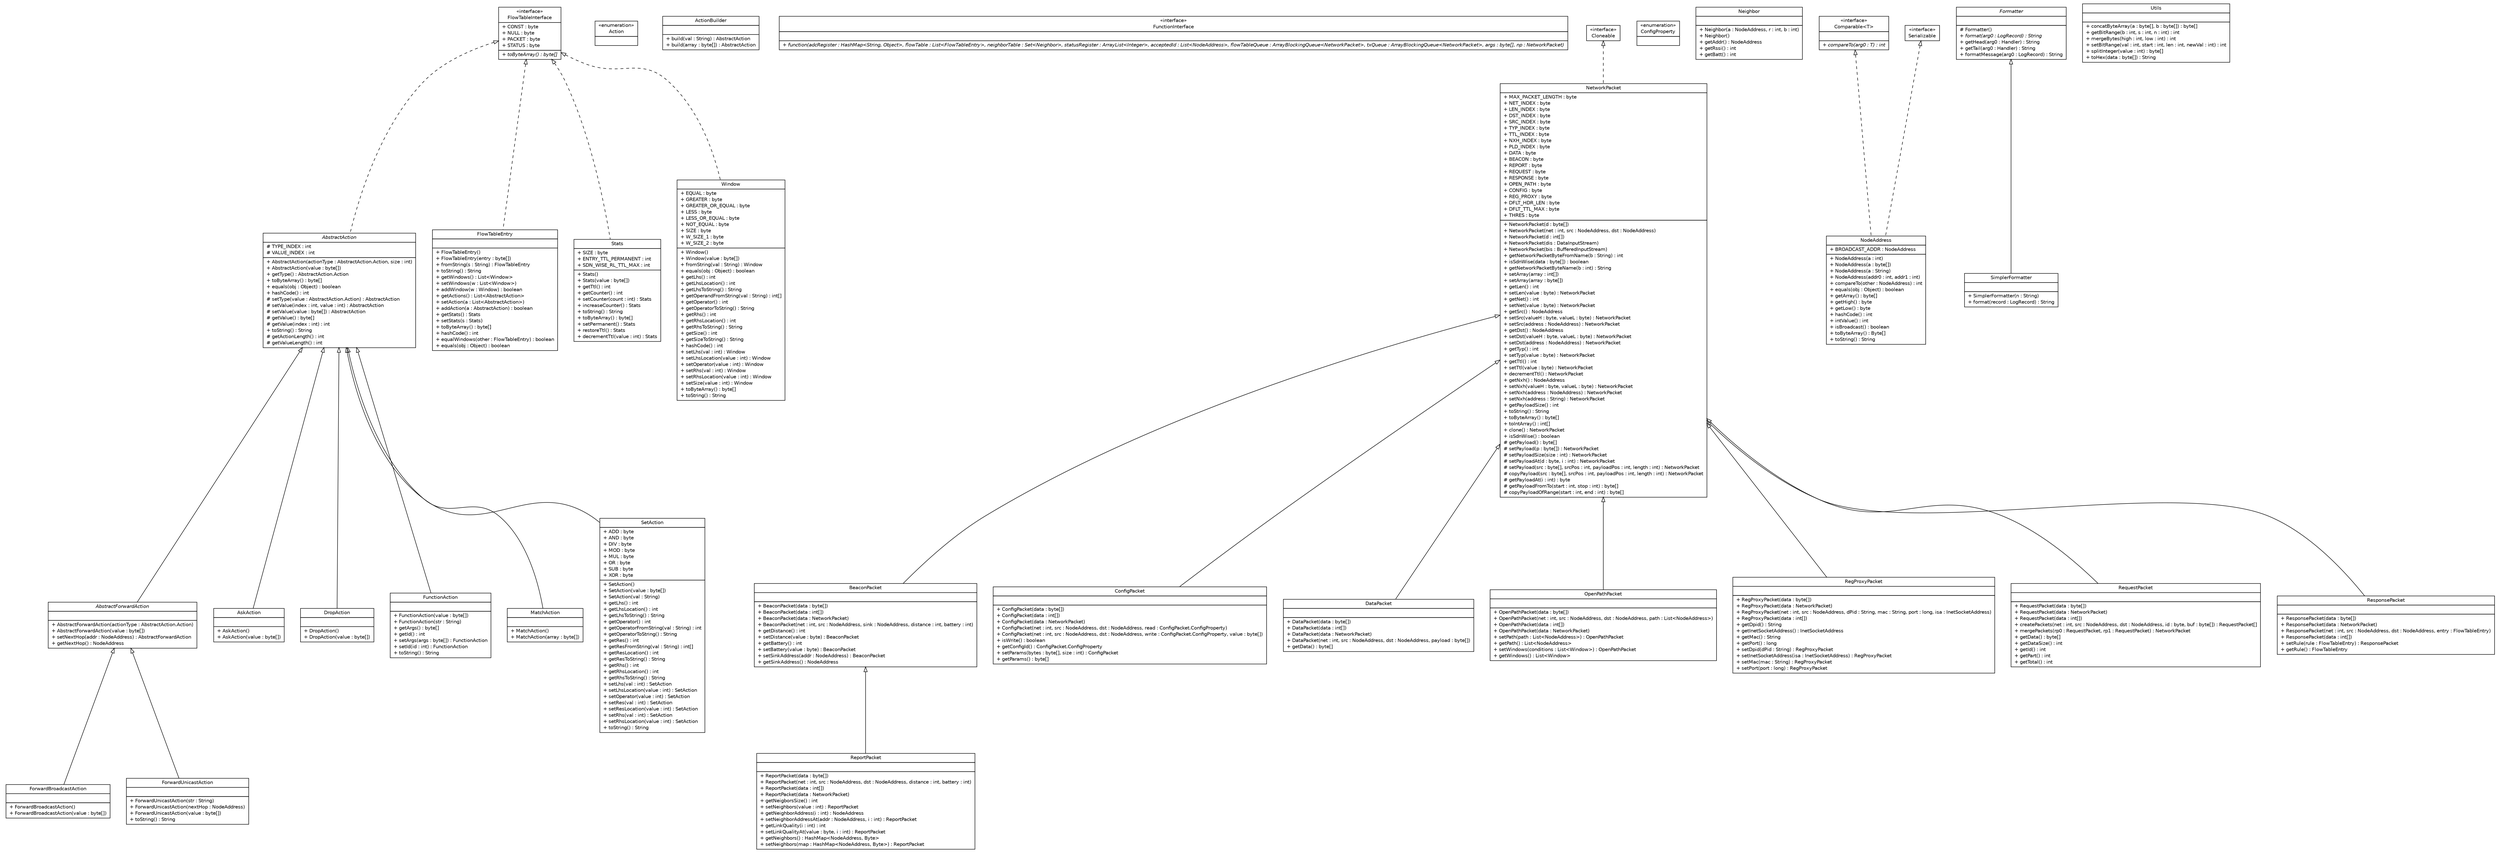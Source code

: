 #!/usr/local/bin/dot
#
# Class diagram 
# Generated by UMLGraph version R5_6 (http://www.umlgraph.org/)
#

digraph G {
	edge [fontname="Helvetica",fontsize=10,labelfontname="Helvetica",labelfontsize=10];
	node [fontname="Helvetica",fontsize=10,shape=plaintext];
	nodesep=0.25;
	ranksep=0.5;
	// com.github.sdnwiselab.sdnwise.flowtable.AbstractAction
	c0 [label=<<table title="com.github.sdnwiselab.sdnwise.flowtable.AbstractAction" border="0" cellborder="1" cellspacing="0" cellpadding="2" port="p">
		<tr><td><table border="0" cellspacing="0" cellpadding="1">
<tr><td align="center" balign="center"><font face="Helvetica-Oblique"> AbstractAction </font></td></tr>
		</table></td></tr>
		<tr><td><table border="0" cellspacing="0" cellpadding="1">
<tr><td align="left" balign="left"> # TYPE_INDEX : int </td></tr>
<tr><td align="left" balign="left"> # VALUE_INDEX : int </td></tr>
		</table></td></tr>
		<tr><td><table border="0" cellspacing="0" cellpadding="1">
<tr><td align="left" balign="left"> + AbstractAction(actionType : AbstractAction.Action, size : int) </td></tr>
<tr><td align="left" balign="left"> + AbstractAction(value : byte[]) </td></tr>
<tr><td align="left" balign="left"> + getType() : AbstractAction.Action </td></tr>
<tr><td align="left" balign="left"> + toByteArray() : byte[] </td></tr>
<tr><td align="left" balign="left"> + equals(obj : Object) : boolean </td></tr>
<tr><td align="left" balign="left"> + hashCode() : int </td></tr>
<tr><td align="left" balign="left"> # setType(value : AbstractAction.Action) : AbstractAction </td></tr>
<tr><td align="left" balign="left"> # setValue(index : int, value : int) : AbstractAction </td></tr>
<tr><td align="left" balign="left"> # setValue(value : byte[]) : AbstractAction </td></tr>
<tr><td align="left" balign="left"> # getValue() : byte[] </td></tr>
<tr><td align="left" balign="left"> # getValue(index : int) : int </td></tr>
<tr><td align="left" balign="left"> + toString() : String </td></tr>
<tr><td align="left" balign="left"> # getActionLength() : int </td></tr>
<tr><td align="left" balign="left"> # getValueLength() : int </td></tr>
		</table></td></tr>
		</table>>, URL="null", fontname="Helvetica", fontcolor="black", fontsize=10.0];
	// com.github.sdnwiselab.sdnwise.flowtable.AbstractAction.Action
	c1 [label=<<table title="com.github.sdnwiselab.sdnwise.flowtable.AbstractAction.Action" border="0" cellborder="1" cellspacing="0" cellpadding="2" port="p">
		<tr><td><table border="0" cellspacing="0" cellpadding="1">
<tr><td align="center" balign="center"> &#171;enumeration&#187; </td></tr>
<tr><td align="center" balign="center"> Action </td></tr>
		</table></td></tr>
		<tr><td><table border="0" cellspacing="0" cellpadding="1">
<tr><td align="left" balign="left">  </td></tr>
		</table></td></tr>
		</table>>, URL="null", fontname="Helvetica", fontcolor="black", fontsize=10.0];
	// com.github.sdnwiselab.sdnwise.flowtable.AbstractForwardAction
	c2 [label=<<table title="com.github.sdnwiselab.sdnwise.flowtable.AbstractForwardAction" border="0" cellborder="1" cellspacing="0" cellpadding="2" port="p">
		<tr><td><table border="0" cellspacing="0" cellpadding="1">
<tr><td align="center" balign="center"><font face="Helvetica-Oblique"> AbstractForwardAction </font></td></tr>
		</table></td></tr>
		<tr><td><table border="0" cellspacing="0" cellpadding="1">
<tr><td align="left" balign="left">  </td></tr>
		</table></td></tr>
		<tr><td><table border="0" cellspacing="0" cellpadding="1">
<tr><td align="left" balign="left"> + AbstractForwardAction(actionType : AbstractAction.Action) </td></tr>
<tr><td align="left" balign="left"> + AbstractForwardAction(value : byte[]) </td></tr>
<tr><td align="left" balign="left"> + setNextHop(addr : NodeAddress) : AbstractForwardAction </td></tr>
<tr><td align="left" balign="left"> + getNextHop() : NodeAddress </td></tr>
		</table></td></tr>
		</table>>, URL="null", fontname="Helvetica", fontcolor="black", fontsize=10.0];
	// com.github.sdnwiselab.sdnwise.flowtable.ActionBuilder
	c3 [label=<<table title="com.github.sdnwiselab.sdnwise.flowtable.ActionBuilder" border="0" cellborder="1" cellspacing="0" cellpadding="2" port="p">
		<tr><td><table border="0" cellspacing="0" cellpadding="1">
<tr><td align="center" balign="center"> ActionBuilder </td></tr>
		</table></td></tr>
		<tr><td><table border="0" cellspacing="0" cellpadding="1">
<tr><td align="left" balign="left">  </td></tr>
		</table></td></tr>
		<tr><td><table border="0" cellspacing="0" cellpadding="1">
<tr><td align="left" balign="left"> + build(val : String) : AbstractAction </td></tr>
<tr><td align="left" balign="left"> + build(array : byte[]) : AbstractAction </td></tr>
		</table></td></tr>
		</table>>, URL="null", fontname="Helvetica", fontcolor="black", fontsize=10.0];
	// com.github.sdnwiselab.sdnwise.flowtable.AskAction
	c4 [label=<<table title="com.github.sdnwiselab.sdnwise.flowtable.AskAction" border="0" cellborder="1" cellspacing="0" cellpadding="2" port="p">
		<tr><td><table border="0" cellspacing="0" cellpadding="1">
<tr><td align="center" balign="center"> AskAction </td></tr>
		</table></td></tr>
		<tr><td><table border="0" cellspacing="0" cellpadding="1">
<tr><td align="left" balign="left">  </td></tr>
		</table></td></tr>
		<tr><td><table border="0" cellspacing="0" cellpadding="1">
<tr><td align="left" balign="left"> + AskAction() </td></tr>
<tr><td align="left" balign="left"> + AskAction(value : byte[]) </td></tr>
		</table></td></tr>
		</table>>, URL="null", fontname="Helvetica", fontcolor="black", fontsize=10.0];
	// com.github.sdnwiselab.sdnwise.flowtable.DropAction
	c5 [label=<<table title="com.github.sdnwiselab.sdnwise.flowtable.DropAction" border="0" cellborder="1" cellspacing="0" cellpadding="2" port="p">
		<tr><td><table border="0" cellspacing="0" cellpadding="1">
<tr><td align="center" balign="center"> DropAction </td></tr>
		</table></td></tr>
		<tr><td><table border="0" cellspacing="0" cellpadding="1">
<tr><td align="left" balign="left">  </td></tr>
		</table></td></tr>
		<tr><td><table border="0" cellspacing="0" cellpadding="1">
<tr><td align="left" balign="left"> + DropAction() </td></tr>
<tr><td align="left" balign="left"> + DropAction(value : byte[]) </td></tr>
		</table></td></tr>
		</table>>, URL="null", fontname="Helvetica", fontcolor="black", fontsize=10.0];
	// com.github.sdnwiselab.sdnwise.flowtable.FlowTableEntry
	c6 [label=<<table title="com.github.sdnwiselab.sdnwise.flowtable.FlowTableEntry" border="0" cellborder="1" cellspacing="0" cellpadding="2" port="p">
		<tr><td><table border="0" cellspacing="0" cellpadding="1">
<tr><td align="center" balign="center"> FlowTableEntry </td></tr>
		</table></td></tr>
		<tr><td><table border="0" cellspacing="0" cellpadding="1">
<tr><td align="left" balign="left">  </td></tr>
		</table></td></tr>
		<tr><td><table border="0" cellspacing="0" cellpadding="1">
<tr><td align="left" balign="left"> + FlowTableEntry() </td></tr>
<tr><td align="left" balign="left"> + FlowTableEntry(entry : byte[]) </td></tr>
<tr><td align="left" balign="left"> + fromString(s : String) : FlowTableEntry </td></tr>
<tr><td align="left" balign="left"> + toString() : String </td></tr>
<tr><td align="left" balign="left"> + getWindows() : List&lt;Window&gt; </td></tr>
<tr><td align="left" balign="left"> + setWindows(w : List&lt;Window&gt;) </td></tr>
<tr><td align="left" balign="left"> + addWindow(w : Window) : boolean </td></tr>
<tr><td align="left" balign="left"> + getActions() : List&lt;AbstractAction&gt; </td></tr>
<tr><td align="left" balign="left"> + setAction(a : List&lt;AbstractAction&gt;) </td></tr>
<tr><td align="left" balign="left"> + addAction(a : AbstractAction) : boolean </td></tr>
<tr><td align="left" balign="left"> + getStats() : Stats </td></tr>
<tr><td align="left" balign="left"> + setStats(s : Stats) </td></tr>
<tr><td align="left" balign="left"> + toByteArray() : byte[] </td></tr>
<tr><td align="left" balign="left"> + hashCode() : int </td></tr>
<tr><td align="left" balign="left"> + equalWindows(other : FlowTableEntry) : boolean </td></tr>
<tr><td align="left" balign="left"> + equals(obj : Object) : boolean </td></tr>
		</table></td></tr>
		</table>>, URL="null", fontname="Helvetica", fontcolor="black", fontsize=10.0];
	// com.github.sdnwiselab.sdnwise.flowtable.FlowTableInterface
	c7 [label=<<table title="com.github.sdnwiselab.sdnwise.flowtable.FlowTableInterface" border="0" cellborder="1" cellspacing="0" cellpadding="2" port="p">
		<tr><td><table border="0" cellspacing="0" cellpadding="1">
<tr><td align="center" balign="center"> &#171;interface&#187; </td></tr>
<tr><td align="center" balign="center"> FlowTableInterface </td></tr>
		</table></td></tr>
		<tr><td><table border="0" cellspacing="0" cellpadding="1">
<tr><td align="left" balign="left"> + CONST : byte </td></tr>
<tr><td align="left" balign="left"> + NULL : byte </td></tr>
<tr><td align="left" balign="left"> + PACKET : byte </td></tr>
<tr><td align="left" balign="left"> + STATUS : byte </td></tr>
		</table></td></tr>
		<tr><td><table border="0" cellspacing="0" cellpadding="1">
<tr><td align="left" balign="left"><font face="Helvetica-Oblique" point-size="10.0"> + toByteArray() : byte[] </font></td></tr>
		</table></td></tr>
		</table>>, URL="null", fontname="Helvetica", fontcolor="black", fontsize=10.0];
	// com.github.sdnwiselab.sdnwise.flowtable.ForwardBroadcastAction
	c8 [label=<<table title="com.github.sdnwiselab.sdnwise.flowtable.ForwardBroadcastAction" border="0" cellborder="1" cellspacing="0" cellpadding="2" port="p">
		<tr><td><table border="0" cellspacing="0" cellpadding="1">
<tr><td align="center" balign="center"> ForwardBroadcastAction </td></tr>
		</table></td></tr>
		<tr><td><table border="0" cellspacing="0" cellpadding="1">
<tr><td align="left" balign="left">  </td></tr>
		</table></td></tr>
		<tr><td><table border="0" cellspacing="0" cellpadding="1">
<tr><td align="left" balign="left"> + ForwardBroadcastAction() </td></tr>
<tr><td align="left" balign="left"> + ForwardBroadcastAction(value : byte[]) </td></tr>
		</table></td></tr>
		</table>>, URL="null", fontname="Helvetica", fontcolor="black", fontsize=10.0];
	// com.github.sdnwiselab.sdnwise.flowtable.ForwardUnicastAction
	c9 [label=<<table title="com.github.sdnwiselab.sdnwise.flowtable.ForwardUnicastAction" border="0" cellborder="1" cellspacing="0" cellpadding="2" port="p">
		<tr><td><table border="0" cellspacing="0" cellpadding="1">
<tr><td align="center" balign="center"> ForwardUnicastAction </td></tr>
		</table></td></tr>
		<tr><td><table border="0" cellspacing="0" cellpadding="1">
<tr><td align="left" balign="left">  </td></tr>
		</table></td></tr>
		<tr><td><table border="0" cellspacing="0" cellpadding="1">
<tr><td align="left" balign="left"> + ForwardUnicastAction(str : String) </td></tr>
<tr><td align="left" balign="left"> + ForwardUnicastAction(nextHop : NodeAddress) </td></tr>
<tr><td align="left" balign="left"> + ForwardUnicastAction(value : byte[]) </td></tr>
<tr><td align="left" balign="left"> + toString() : String </td></tr>
		</table></td></tr>
		</table>>, URL="null", fontname="Helvetica", fontcolor="black", fontsize=10.0];
	// com.github.sdnwiselab.sdnwise.flowtable.FunctionAction
	c10 [label=<<table title="com.github.sdnwiselab.sdnwise.flowtable.FunctionAction" border="0" cellborder="1" cellspacing="0" cellpadding="2" port="p">
		<tr><td><table border="0" cellspacing="0" cellpadding="1">
<tr><td align="center" balign="center"> FunctionAction </td></tr>
		</table></td></tr>
		<tr><td><table border="0" cellspacing="0" cellpadding="1">
<tr><td align="left" balign="left">  </td></tr>
		</table></td></tr>
		<tr><td><table border="0" cellspacing="0" cellpadding="1">
<tr><td align="left" balign="left"> + FunctionAction(value : byte[]) </td></tr>
<tr><td align="left" balign="left"> + FunctionAction(str : String) </td></tr>
<tr><td align="left" balign="left"> + getArgs() : byte[] </td></tr>
<tr><td align="left" balign="left"> + getId() : int </td></tr>
<tr><td align="left" balign="left"> + setArgs(args : byte[]) : FunctionAction </td></tr>
<tr><td align="left" balign="left"> + setId(id : int) : FunctionAction </td></tr>
<tr><td align="left" balign="left"> + toString() : String </td></tr>
		</table></td></tr>
		</table>>, URL="null", fontname="Helvetica", fontcolor="black", fontsize=10.0];
	// com.github.sdnwiselab.sdnwise.flowtable.MatchAction
	c11 [label=<<table title="com.github.sdnwiselab.sdnwise.flowtable.MatchAction" border="0" cellborder="1" cellspacing="0" cellpadding="2" port="p">
		<tr><td><table border="0" cellspacing="0" cellpadding="1">
<tr><td align="center" balign="center"> MatchAction </td></tr>
		</table></td></tr>
		<tr><td><table border="0" cellspacing="0" cellpadding="1">
<tr><td align="left" balign="left">  </td></tr>
		</table></td></tr>
		<tr><td><table border="0" cellspacing="0" cellpadding="1">
<tr><td align="left" balign="left"> + MatchAction() </td></tr>
<tr><td align="left" balign="left"> + MatchAction(array : byte[]) </td></tr>
		</table></td></tr>
		</table>>, URL="null", fontname="Helvetica", fontcolor="black", fontsize=10.0];
	// com.github.sdnwiselab.sdnwise.flowtable.SetAction
	c12 [label=<<table title="com.github.sdnwiselab.sdnwise.flowtable.SetAction" border="0" cellborder="1" cellspacing="0" cellpadding="2" port="p">
		<tr><td><table border="0" cellspacing="0" cellpadding="1">
<tr><td align="center" balign="center"> SetAction </td></tr>
		</table></td></tr>
		<tr><td><table border="0" cellspacing="0" cellpadding="1">
<tr><td align="left" balign="left"> + ADD : byte </td></tr>
<tr><td align="left" balign="left"> + AND : byte </td></tr>
<tr><td align="left" balign="left"> + DIV : byte </td></tr>
<tr><td align="left" balign="left"> + MOD : byte </td></tr>
<tr><td align="left" balign="left"> + MUL : byte </td></tr>
<tr><td align="left" balign="left"> + OR : byte </td></tr>
<tr><td align="left" balign="left"> + SUB : byte </td></tr>
<tr><td align="left" balign="left"> + XOR : byte </td></tr>
		</table></td></tr>
		<tr><td><table border="0" cellspacing="0" cellpadding="1">
<tr><td align="left" balign="left"> + SetAction() </td></tr>
<tr><td align="left" balign="left"> + SetAction(value : byte[]) </td></tr>
<tr><td align="left" balign="left"> + SetAction(val : String) </td></tr>
<tr><td align="left" balign="left"> + getLhs() : int </td></tr>
<tr><td align="left" balign="left"> + getLhsLocation() : int </td></tr>
<tr><td align="left" balign="left"> + getLhsToString() : String </td></tr>
<tr><td align="left" balign="left"> + getOperator() : int </td></tr>
<tr><td align="left" balign="left"> + getOperatorFromString(val : String) : int </td></tr>
<tr><td align="left" balign="left"> + getOperatorToString() : String </td></tr>
<tr><td align="left" balign="left"> + getRes() : int </td></tr>
<tr><td align="left" balign="left"> + getResFromString(val : String) : int[] </td></tr>
<tr><td align="left" balign="left"> + getResLocation() : int </td></tr>
<tr><td align="left" balign="left"> + getResToString() : String </td></tr>
<tr><td align="left" balign="left"> + getRhs() : int </td></tr>
<tr><td align="left" balign="left"> + getRhsLocation() : int </td></tr>
<tr><td align="left" balign="left"> + getRhsToString() : String </td></tr>
<tr><td align="left" balign="left"> + setLhs(val : int) : SetAction </td></tr>
<tr><td align="left" balign="left"> + setLhsLocation(value : int) : SetAction </td></tr>
<tr><td align="left" balign="left"> + setOperator(value : int) : SetAction </td></tr>
<tr><td align="left" balign="left"> + setRes(val : int) : SetAction </td></tr>
<tr><td align="left" balign="left"> + setResLocation(value : int) : SetAction </td></tr>
<tr><td align="left" balign="left"> + setRhs(val : int) : SetAction </td></tr>
<tr><td align="left" balign="left"> + setRhsLocation(value : int) : SetAction </td></tr>
<tr><td align="left" balign="left"> + toString() : String </td></tr>
		</table></td></tr>
		</table>>, URL="null", fontname="Helvetica", fontcolor="black", fontsize=10.0];
	// com.github.sdnwiselab.sdnwise.flowtable.Stats
	c13 [label=<<table title="com.github.sdnwiselab.sdnwise.flowtable.Stats" border="0" cellborder="1" cellspacing="0" cellpadding="2" port="p">
		<tr><td><table border="0" cellspacing="0" cellpadding="1">
<tr><td align="center" balign="center"> Stats </td></tr>
		</table></td></tr>
		<tr><td><table border="0" cellspacing="0" cellpadding="1">
<tr><td align="left" balign="left"> + SIZE : byte </td></tr>
<tr><td align="left" balign="left"> + ENTRY_TTL_PERMANENT : int </td></tr>
<tr><td align="left" balign="left"> + SDN_WISE_RL_TTL_MAX : int </td></tr>
		</table></td></tr>
		<tr><td><table border="0" cellspacing="0" cellpadding="1">
<tr><td align="left" balign="left"> + Stats() </td></tr>
<tr><td align="left" balign="left"> + Stats(value : byte[]) </td></tr>
<tr><td align="left" balign="left"> + getTtl() : int </td></tr>
<tr><td align="left" balign="left"> + getCounter() : int </td></tr>
<tr><td align="left" balign="left"> + setCounter(count : int) : Stats </td></tr>
<tr><td align="left" balign="left"> + increaseCounter() : Stats </td></tr>
<tr><td align="left" balign="left"> + toString() : String </td></tr>
<tr><td align="left" balign="left"> + toByteArray() : byte[] </td></tr>
<tr><td align="left" balign="left"> + setPermanent() : Stats </td></tr>
<tr><td align="left" balign="left"> + restoreTtl() : Stats </td></tr>
<tr><td align="left" balign="left"> + decrementTtl(value : int) : Stats </td></tr>
		</table></td></tr>
		</table>>, URL="null", fontname="Helvetica", fontcolor="black", fontsize=10.0];
	// com.github.sdnwiselab.sdnwise.flowtable.Window
	c14 [label=<<table title="com.github.sdnwiselab.sdnwise.flowtable.Window" border="0" cellborder="1" cellspacing="0" cellpadding="2" port="p">
		<tr><td><table border="0" cellspacing="0" cellpadding="1">
<tr><td align="center" balign="center"> Window </td></tr>
		</table></td></tr>
		<tr><td><table border="0" cellspacing="0" cellpadding="1">
<tr><td align="left" balign="left"> + EQUAL : byte </td></tr>
<tr><td align="left" balign="left"> + GREATER : byte </td></tr>
<tr><td align="left" balign="left"> + GREATER_OR_EQUAL : byte </td></tr>
<tr><td align="left" balign="left"> + LESS : byte </td></tr>
<tr><td align="left" balign="left"> + LESS_OR_EQUAL : byte </td></tr>
<tr><td align="left" balign="left"> + NOT_EQUAL : byte </td></tr>
<tr><td align="left" balign="left"> + SIZE : byte </td></tr>
<tr><td align="left" balign="left"> + W_SIZE_1 : byte </td></tr>
<tr><td align="left" balign="left"> + W_SIZE_2 : byte </td></tr>
		</table></td></tr>
		<tr><td><table border="0" cellspacing="0" cellpadding="1">
<tr><td align="left" balign="left"> + Window() </td></tr>
<tr><td align="left" balign="left"> + Window(value : byte[]) </td></tr>
<tr><td align="left" balign="left"> + fromString(val : String) : Window </td></tr>
<tr><td align="left" balign="left"> + equals(obj : Object) : boolean </td></tr>
<tr><td align="left" balign="left"> + getLhs() : int </td></tr>
<tr><td align="left" balign="left"> + getLhsLocation() : int </td></tr>
<tr><td align="left" balign="left"> + getLhsToString() : String </td></tr>
<tr><td align="left" balign="left"> + getOperandFromString(val : String) : int[] </td></tr>
<tr><td align="left" balign="left"> + getOperator() : int </td></tr>
<tr><td align="left" balign="left"> + getOperatorToString() : String </td></tr>
<tr><td align="left" balign="left"> + getRhs() : int </td></tr>
<tr><td align="left" balign="left"> + getRhsLocation() : int </td></tr>
<tr><td align="left" balign="left"> + getRhsToString() : String </td></tr>
<tr><td align="left" balign="left"> + getSize() : int </td></tr>
<tr><td align="left" balign="left"> + getSizeToString() : String </td></tr>
<tr><td align="left" balign="left"> + hashCode() : int </td></tr>
<tr><td align="left" balign="left"> + setLhs(val : int) : Window </td></tr>
<tr><td align="left" balign="left"> + setLhsLocation(value : int) : Window </td></tr>
<tr><td align="left" balign="left"> + setOperator(value : int) : Window </td></tr>
<tr><td align="left" balign="left"> + setRhs(val : int) : Window </td></tr>
<tr><td align="left" balign="left"> + setRhsLocation(value : int) : Window </td></tr>
<tr><td align="left" balign="left"> + setSize(value : int) : Window </td></tr>
<tr><td align="left" balign="left"> + toByteArray() : byte[] </td></tr>
<tr><td align="left" balign="left"> + toString() : String </td></tr>
		</table></td></tr>
		</table>>, URL="null", fontname="Helvetica", fontcolor="black", fontsize=10.0];
	// com.github.sdnwiselab.sdnwise.function.FunctionInterface
	c15 [label=<<table title="com.github.sdnwiselab.sdnwise.function.FunctionInterface" border="0" cellborder="1" cellspacing="0" cellpadding="2" port="p">
		<tr><td><table border="0" cellspacing="0" cellpadding="1">
<tr><td align="center" balign="center"> &#171;interface&#187; </td></tr>
<tr><td align="center" balign="center"> FunctionInterface </td></tr>
		</table></td></tr>
		<tr><td><table border="0" cellspacing="0" cellpadding="1">
<tr><td align="left" balign="left">  </td></tr>
		</table></td></tr>
		<tr><td><table border="0" cellspacing="0" cellpadding="1">
<tr><td align="left" balign="left"><font face="Helvetica-Oblique" point-size="10.0"> + function(adcRegister : HashMap&lt;String, Object&gt;, flowTable : List&lt;FlowTableEntry&gt;, neighborTable : Set&lt;Neighbor&gt;, statusRegister : ArrayList&lt;Integer&gt;, acceptedId : List&lt;NodeAddress&gt;, flowTableQueue : ArrayBlockingQueue&lt;NetworkPacket&gt;, txQueue : ArrayBlockingQueue&lt;NetworkPacket&gt;, args : byte[], np : NetworkPacket) </font></td></tr>
		</table></td></tr>
		</table>>, URL="null", fontname="Helvetica", fontcolor="black", fontsize=10.0];
	// com.github.sdnwiselab.sdnwise.packet.BeaconPacket
	c16 [label=<<table title="com.github.sdnwiselab.sdnwise.packet.BeaconPacket" border="0" cellborder="1" cellspacing="0" cellpadding="2" port="p">
		<tr><td><table border="0" cellspacing="0" cellpadding="1">
<tr><td align="center" balign="center"> BeaconPacket </td></tr>
		</table></td></tr>
		<tr><td><table border="0" cellspacing="0" cellpadding="1">
<tr><td align="left" balign="left">  </td></tr>
		</table></td></tr>
		<tr><td><table border="0" cellspacing="0" cellpadding="1">
<tr><td align="left" balign="left"> + BeaconPacket(data : byte[]) </td></tr>
<tr><td align="left" balign="left"> + BeaconPacket(data : int[]) </td></tr>
<tr><td align="left" balign="left"> + BeaconPacket(data : NetworkPacket) </td></tr>
<tr><td align="left" balign="left"> + BeaconPacket(net : int, src : NodeAddress, sink : NodeAddress, distance : int, battery : int) </td></tr>
<tr><td align="left" balign="left"> + getDistance() : int </td></tr>
<tr><td align="left" balign="left"> + setDistance(value : byte) : BeaconPacket </td></tr>
<tr><td align="left" balign="left"> + getBattery() : int </td></tr>
<tr><td align="left" balign="left"> + setBattery(value : byte) : BeaconPacket </td></tr>
<tr><td align="left" balign="left"> + setSinkAddress(addr : NodeAddress) : BeaconPacket </td></tr>
<tr><td align="left" balign="left"> + getSinkAddress() : NodeAddress </td></tr>
		</table></td></tr>
		</table>>, URL="null", fontname="Helvetica", fontcolor="black", fontsize=10.0];
	// com.github.sdnwiselab.sdnwise.packet.ConfigPacket
	c17 [label=<<table title="com.github.sdnwiselab.sdnwise.packet.ConfigPacket" border="0" cellborder="1" cellspacing="0" cellpadding="2" port="p">
		<tr><td><table border="0" cellspacing="0" cellpadding="1">
<tr><td align="center" balign="center"> ConfigPacket </td></tr>
		</table></td></tr>
		<tr><td><table border="0" cellspacing="0" cellpadding="1">
<tr><td align="left" balign="left">  </td></tr>
		</table></td></tr>
		<tr><td><table border="0" cellspacing="0" cellpadding="1">
<tr><td align="left" balign="left"> + ConfigPacket(data : byte[]) </td></tr>
<tr><td align="left" balign="left"> + ConfigPacket(data : int[]) </td></tr>
<tr><td align="left" balign="left"> + ConfigPacket(data : NetworkPacket) </td></tr>
<tr><td align="left" balign="left"> + ConfigPacket(net : int, src : NodeAddress, dst : NodeAddress, read : ConfigPacket.ConfigProperty) </td></tr>
<tr><td align="left" balign="left"> + ConfigPacket(net : int, src : NodeAddress, dst : NodeAddress, write : ConfigPacket.ConfigProperty, value : byte[]) </td></tr>
<tr><td align="left" balign="left"> + isWrite() : boolean </td></tr>
<tr><td align="left" balign="left"> + getConfigId() : ConfigPacket.ConfigProperty </td></tr>
<tr><td align="left" balign="left"> + setParams(bytes : byte[], size : int) : ConfigPacket </td></tr>
<tr><td align="left" balign="left"> + getParams() : byte[] </td></tr>
		</table></td></tr>
		</table>>, URL="null", fontname="Helvetica", fontcolor="black", fontsize=10.0];
	// com.github.sdnwiselab.sdnwise.packet.ConfigPacket.ConfigProperty
	c18 [label=<<table title="com.github.sdnwiselab.sdnwise.packet.ConfigPacket.ConfigProperty" border="0" cellborder="1" cellspacing="0" cellpadding="2" port="p">
		<tr><td><table border="0" cellspacing="0" cellpadding="1">
<tr><td align="center" balign="center"> &#171;enumeration&#187; </td></tr>
<tr><td align="center" balign="center"> ConfigProperty </td></tr>
		</table></td></tr>
		<tr><td><table border="0" cellspacing="0" cellpadding="1">
<tr><td align="left" balign="left">  </td></tr>
		</table></td></tr>
		</table>>, URL="null", fontname="Helvetica", fontcolor="black", fontsize=10.0];
	// com.github.sdnwiselab.sdnwise.packet.DataPacket
	c19 [label=<<table title="com.github.sdnwiselab.sdnwise.packet.DataPacket" border="0" cellborder="1" cellspacing="0" cellpadding="2" port="p">
		<tr><td><table border="0" cellspacing="0" cellpadding="1">
<tr><td align="center" balign="center"> DataPacket </td></tr>
		</table></td></tr>
		<tr><td><table border="0" cellspacing="0" cellpadding="1">
<tr><td align="left" balign="left">  </td></tr>
		</table></td></tr>
		<tr><td><table border="0" cellspacing="0" cellpadding="1">
<tr><td align="left" balign="left"> + DataPacket(data : byte[]) </td></tr>
<tr><td align="left" balign="left"> + DataPacket(data : int[]) </td></tr>
<tr><td align="left" balign="left"> + DataPacket(data : NetworkPacket) </td></tr>
<tr><td align="left" balign="left"> + DataPacket(net : int, src : NodeAddress, dst : NodeAddress, payload : byte[]) </td></tr>
<tr><td align="left" balign="left"> + getData() : byte[] </td></tr>
		</table></td></tr>
		</table>>, URL="null", fontname="Helvetica", fontcolor="black", fontsize=10.0];
	// com.github.sdnwiselab.sdnwise.packet.NetworkPacket
	c20 [label=<<table title="com.github.sdnwiselab.sdnwise.packet.NetworkPacket" border="0" cellborder="1" cellspacing="0" cellpadding="2" port="p">
		<tr><td><table border="0" cellspacing="0" cellpadding="1">
<tr><td align="center" balign="center"> NetworkPacket </td></tr>
		</table></td></tr>
		<tr><td><table border="0" cellspacing="0" cellpadding="1">
<tr><td align="left" balign="left"> + MAX_PACKET_LENGTH : byte </td></tr>
<tr><td align="left" balign="left"> + NET_INDEX : byte </td></tr>
<tr><td align="left" balign="left"> + LEN_INDEX : byte </td></tr>
<tr><td align="left" balign="left"> + DST_INDEX : byte </td></tr>
<tr><td align="left" balign="left"> + SRC_INDEX : byte </td></tr>
<tr><td align="left" balign="left"> + TYP_INDEX : byte </td></tr>
<tr><td align="left" balign="left"> + TTL_INDEX : byte </td></tr>
<tr><td align="left" balign="left"> + NXH_INDEX : byte </td></tr>
<tr><td align="left" balign="left"> + PLD_INDEX : byte </td></tr>
<tr><td align="left" balign="left"> + DATA : byte </td></tr>
<tr><td align="left" balign="left"> + BEACON : byte </td></tr>
<tr><td align="left" balign="left"> + REPORT : byte </td></tr>
<tr><td align="left" balign="left"> + REQUEST : byte </td></tr>
<tr><td align="left" balign="left"> + RESPONSE : byte </td></tr>
<tr><td align="left" balign="left"> + OPEN_PATH : byte </td></tr>
<tr><td align="left" balign="left"> + CONFIG : byte </td></tr>
<tr><td align="left" balign="left"> + REG_PROXY : byte </td></tr>
<tr><td align="left" balign="left"> + DFLT_HDR_LEN : byte </td></tr>
<tr><td align="left" balign="left"> + DFLT_TTL_MAX : byte </td></tr>
<tr><td align="left" balign="left"> + THRES : byte </td></tr>
		</table></td></tr>
		<tr><td><table border="0" cellspacing="0" cellpadding="1">
<tr><td align="left" balign="left"> + NetworkPacket(d : byte[]) </td></tr>
<tr><td align="left" balign="left"> + NetworkPacket(net : int, src : NodeAddress, dst : NodeAddress) </td></tr>
<tr><td align="left" balign="left"> + NetworkPacket(d : int[]) </td></tr>
<tr><td align="left" balign="left"> + NetworkPacket(dis : DataInputStream) </td></tr>
<tr><td align="left" balign="left"> + NetworkPacket(bis : BufferedInputStream) </td></tr>
<tr><td align="left" balign="left"> + getNetworkPacketByteFromName(b : String) : int </td></tr>
<tr><td align="left" balign="left"> + isSdnWise(data : byte[]) : boolean </td></tr>
<tr><td align="left" balign="left"> + getNetworkPacketByteName(b : int) : String </td></tr>
<tr><td align="left" balign="left"> + setArray(array : int[]) </td></tr>
<tr><td align="left" balign="left"> + setArray(array : byte[]) </td></tr>
<tr><td align="left" balign="left"> + getLen() : int </td></tr>
<tr><td align="left" balign="left"> + setLen(value : byte) : NetworkPacket </td></tr>
<tr><td align="left" balign="left"> + getNet() : int </td></tr>
<tr><td align="left" balign="left"> + setNet(value : byte) : NetworkPacket </td></tr>
<tr><td align="left" balign="left"> + getSrc() : NodeAddress </td></tr>
<tr><td align="left" balign="left"> + setSrc(valueH : byte, valueL : byte) : NetworkPacket </td></tr>
<tr><td align="left" balign="left"> + setSrc(address : NodeAddress) : NetworkPacket </td></tr>
<tr><td align="left" balign="left"> + getDst() : NodeAddress </td></tr>
<tr><td align="left" balign="left"> + setDst(valueH : byte, valueL : byte) : NetworkPacket </td></tr>
<tr><td align="left" balign="left"> + setDst(address : NodeAddress) : NetworkPacket </td></tr>
<tr><td align="left" balign="left"> + getTyp() : int </td></tr>
<tr><td align="left" balign="left"> + setTyp(value : byte) : NetworkPacket </td></tr>
<tr><td align="left" balign="left"> + getTtl() : int </td></tr>
<tr><td align="left" balign="left"> + setTtl(value : byte) : NetworkPacket </td></tr>
<tr><td align="left" balign="left"> + decrementTtl() : NetworkPacket </td></tr>
<tr><td align="left" balign="left"> + getNxh() : NodeAddress </td></tr>
<tr><td align="left" balign="left"> + setNxh(valueH : byte, valueL : byte) : NetworkPacket </td></tr>
<tr><td align="left" balign="left"> + setNxh(address : NodeAddress) : NetworkPacket </td></tr>
<tr><td align="left" balign="left"> + setNxh(address : String) : NetworkPacket </td></tr>
<tr><td align="left" balign="left"> + getPayloadSize() : int </td></tr>
<tr><td align="left" balign="left"> + toString() : String </td></tr>
<tr><td align="left" balign="left"> + toByteArray() : byte[] </td></tr>
<tr><td align="left" balign="left"> + toIntArray() : int[] </td></tr>
<tr><td align="left" balign="left"> + clone() : NetworkPacket </td></tr>
<tr><td align="left" balign="left"> + isSdnWise() : boolean </td></tr>
<tr><td align="left" balign="left"> # getPayload() : byte[] </td></tr>
<tr><td align="left" balign="left"> # setPayload(p : byte[]) : NetworkPacket </td></tr>
<tr><td align="left" balign="left"> # setPayloadSize(size : int) : NetworkPacket </td></tr>
<tr><td align="left" balign="left"> # setPayloadAt(d : byte, i : int) : NetworkPacket </td></tr>
<tr><td align="left" balign="left"> # setPayload(src : byte[], srcPos : int, payloadPos : int, length : int) : NetworkPacket </td></tr>
<tr><td align="left" balign="left"> # copyPayload(src : byte[], srcPos : int, payloadPos : int, length : int) : NetworkPacket </td></tr>
<tr><td align="left" balign="left"> # getPayloadAt(i : int) : byte </td></tr>
<tr><td align="left" balign="left"> # getPayloadFromTo(start : int, stop : int) : byte[] </td></tr>
<tr><td align="left" balign="left"> # copyPayloadOfRange(start : int, end : int) : byte[] </td></tr>
		</table></td></tr>
		</table>>, URL="null", fontname="Helvetica", fontcolor="black", fontsize=10.0];
	// com.github.sdnwiselab.sdnwise.packet.OpenPathPacket
	c21 [label=<<table title="com.github.sdnwiselab.sdnwise.packet.OpenPathPacket" border="0" cellborder="1" cellspacing="0" cellpadding="2" port="p">
		<tr><td><table border="0" cellspacing="0" cellpadding="1">
<tr><td align="center" balign="center"> OpenPathPacket </td></tr>
		</table></td></tr>
		<tr><td><table border="0" cellspacing="0" cellpadding="1">
<tr><td align="left" balign="left">  </td></tr>
		</table></td></tr>
		<tr><td><table border="0" cellspacing="0" cellpadding="1">
<tr><td align="left" balign="left"> + OpenPathPacket(data : byte[]) </td></tr>
<tr><td align="left" balign="left"> + OpenPathPacket(net : int, src : NodeAddress, dst : NodeAddress, path : List&lt;NodeAddress&gt;) </td></tr>
<tr><td align="left" balign="left"> + OpenPathPacket(data : int[]) </td></tr>
<tr><td align="left" balign="left"> + OpenPathPacket(data : NetworkPacket) </td></tr>
<tr><td align="left" balign="left"> + setPath(path : List&lt;NodeAddress&gt;) : OpenPathPacket </td></tr>
<tr><td align="left" balign="left"> + getPath() : List&lt;NodeAddress&gt; </td></tr>
<tr><td align="left" balign="left"> + setWindows(conditions : List&lt;Window&gt;) : OpenPathPacket </td></tr>
<tr><td align="left" balign="left"> + getWindows() : List&lt;Window&gt; </td></tr>
		</table></td></tr>
		</table>>, URL="null", fontname="Helvetica", fontcolor="black", fontsize=10.0];
	// com.github.sdnwiselab.sdnwise.packet.RegProxyPacket
	c22 [label=<<table title="com.github.sdnwiselab.sdnwise.packet.RegProxyPacket" border="0" cellborder="1" cellspacing="0" cellpadding="2" port="p">
		<tr><td><table border="0" cellspacing="0" cellpadding="1">
<tr><td align="center" balign="center"> RegProxyPacket </td></tr>
		</table></td></tr>
		<tr><td><table border="0" cellspacing="0" cellpadding="1">
<tr><td align="left" balign="left">  </td></tr>
		</table></td></tr>
		<tr><td><table border="0" cellspacing="0" cellpadding="1">
<tr><td align="left" balign="left"> + RegProxyPacket(data : byte[]) </td></tr>
<tr><td align="left" balign="left"> + RegProxyPacket(data : NetworkPacket) </td></tr>
<tr><td align="left" balign="left"> + RegProxyPacket(net : int, src : NodeAddress, dPid : String, mac : String, port : long, isa : InetSocketAddress) </td></tr>
<tr><td align="left" balign="left"> + RegProxyPacket(data : int[]) </td></tr>
<tr><td align="left" balign="left"> + getDpid() : String </td></tr>
<tr><td align="left" balign="left"> + getInetSocketAddress() : InetSocketAddress </td></tr>
<tr><td align="left" balign="left"> + getMac() : String </td></tr>
<tr><td align="left" balign="left"> + getPort() : long </td></tr>
<tr><td align="left" balign="left"> + setDpid(dPid : String) : RegProxyPacket </td></tr>
<tr><td align="left" balign="left"> + setInetSocketAddress(isa : InetSocketAddress) : RegProxyPacket </td></tr>
<tr><td align="left" balign="left"> + setMac(mac : String) : RegProxyPacket </td></tr>
<tr><td align="left" balign="left"> + setPort(port : long) : RegProxyPacket </td></tr>
		</table></td></tr>
		</table>>, URL="null", fontname="Helvetica", fontcolor="black", fontsize=10.0];
	// com.github.sdnwiselab.sdnwise.packet.ReportPacket
	c23 [label=<<table title="com.github.sdnwiselab.sdnwise.packet.ReportPacket" border="0" cellborder="1" cellspacing="0" cellpadding="2" port="p">
		<tr><td><table border="0" cellspacing="0" cellpadding="1">
<tr><td align="center" balign="center"> ReportPacket </td></tr>
		</table></td></tr>
		<tr><td><table border="0" cellspacing="0" cellpadding="1">
<tr><td align="left" balign="left">  </td></tr>
		</table></td></tr>
		<tr><td><table border="0" cellspacing="0" cellpadding="1">
<tr><td align="left" balign="left"> + ReportPacket(data : byte[]) </td></tr>
<tr><td align="left" balign="left"> + ReportPacket(net : int, src : NodeAddress, dst : NodeAddress, distance : int, battery : int) </td></tr>
<tr><td align="left" balign="left"> + ReportPacket(data : int[]) </td></tr>
<tr><td align="left" balign="left"> + ReportPacket(data : NetworkPacket) </td></tr>
<tr><td align="left" balign="left"> + getNeigborsSize() : int </td></tr>
<tr><td align="left" balign="left"> + setNeighbors(value : int) : ReportPacket </td></tr>
<tr><td align="left" balign="left"> + getNeighborAddress(i : int) : NodeAddress </td></tr>
<tr><td align="left" balign="left"> + setNeighborAddressAt(addr : NodeAddress, i : int) : ReportPacket </td></tr>
<tr><td align="left" balign="left"> + getLinkQuality(i : int) : int </td></tr>
<tr><td align="left" balign="left"> + setLinkQualityAt(value : byte, i : int) : ReportPacket </td></tr>
<tr><td align="left" balign="left"> + getNeighbors() : HashMap&lt;NodeAddress, Byte&gt; </td></tr>
<tr><td align="left" balign="left"> + setNeighbors(map : HashMap&lt;NodeAddress, Byte&gt;) : ReportPacket </td></tr>
		</table></td></tr>
		</table>>, URL="null", fontname="Helvetica", fontcolor="black", fontsize=10.0];
	// com.github.sdnwiselab.sdnwise.packet.RequestPacket
	c24 [label=<<table title="com.github.sdnwiselab.sdnwise.packet.RequestPacket" border="0" cellborder="1" cellspacing="0" cellpadding="2" port="p">
		<tr><td><table border="0" cellspacing="0" cellpadding="1">
<tr><td align="center" balign="center"> RequestPacket </td></tr>
		</table></td></tr>
		<tr><td><table border="0" cellspacing="0" cellpadding="1">
<tr><td align="left" balign="left">  </td></tr>
		</table></td></tr>
		<tr><td><table border="0" cellspacing="0" cellpadding="1">
<tr><td align="left" balign="left"> + RequestPacket(data : byte[]) </td></tr>
<tr><td align="left" balign="left"> + RequestPacket(data : NetworkPacket) </td></tr>
<tr><td align="left" balign="left"> + RequestPacket(data : int[]) </td></tr>
<tr><td align="left" balign="left"> + createPackets(net : int, src : NodeAddress, dst : NodeAddress, id : byte, buf : byte[]) : RequestPacket[] </td></tr>
<tr><td align="left" balign="left"> + mergePackets(rp0 : RequestPacket, rp1 : RequestPacket) : NetworkPacket </td></tr>
<tr><td align="left" balign="left"> + getData() : byte[] </td></tr>
<tr><td align="left" balign="left"> + getDataSize() : int </td></tr>
<tr><td align="left" balign="left"> + getId() : int </td></tr>
<tr><td align="left" balign="left"> + getPart() : int </td></tr>
<tr><td align="left" balign="left"> + getTotal() : int </td></tr>
		</table></td></tr>
		</table>>, URL="null", fontname="Helvetica", fontcolor="black", fontsize=10.0];
	// com.github.sdnwiselab.sdnwise.packet.ResponsePacket
	c25 [label=<<table title="com.github.sdnwiselab.sdnwise.packet.ResponsePacket" border="0" cellborder="1" cellspacing="0" cellpadding="2" port="p">
		<tr><td><table border="0" cellspacing="0" cellpadding="1">
<tr><td align="center" balign="center"> ResponsePacket </td></tr>
		</table></td></tr>
		<tr><td><table border="0" cellspacing="0" cellpadding="1">
<tr><td align="left" balign="left">  </td></tr>
		</table></td></tr>
		<tr><td><table border="0" cellspacing="0" cellpadding="1">
<tr><td align="left" balign="left"> + ResponsePacket(data : byte[]) </td></tr>
<tr><td align="left" balign="left"> + ResponsePacket(data : NetworkPacket) </td></tr>
<tr><td align="left" balign="left"> + ResponsePacket(net : int, src : NodeAddress, dst : NodeAddress, entry : FlowTableEntry) </td></tr>
<tr><td align="left" balign="left"> + ResponsePacket(data : int[]) </td></tr>
<tr><td align="left" balign="left"> + setRule(rule : FlowTableEntry) : ResponsePacket </td></tr>
<tr><td align="left" balign="left"> + getRule() : FlowTableEntry </td></tr>
		</table></td></tr>
		</table>>, URL="null", fontname="Helvetica", fontcolor="black", fontsize=10.0];
	// com.github.sdnwiselab.sdnwise.util.Neighbor
	c26 [label=<<table title="com.github.sdnwiselab.sdnwise.util.Neighbor" border="0" cellborder="1" cellspacing="0" cellpadding="2" port="p">
		<tr><td><table border="0" cellspacing="0" cellpadding="1">
<tr><td align="center" balign="center"> Neighbor </td></tr>
		</table></td></tr>
		<tr><td><table border="0" cellspacing="0" cellpadding="1">
<tr><td align="left" balign="left">  </td></tr>
		</table></td></tr>
		<tr><td><table border="0" cellspacing="0" cellpadding="1">
<tr><td align="left" balign="left"> + Neighbor(a : NodeAddress, r : int, b : int) </td></tr>
<tr><td align="left" balign="left"> + Neighbor() </td></tr>
<tr><td align="left" balign="left"> + getAddr() : NodeAddress </td></tr>
<tr><td align="left" balign="left"> + getRssi() : int </td></tr>
<tr><td align="left" balign="left"> + getBatt() : int </td></tr>
		</table></td></tr>
		</table>>, URL="null", fontname="Helvetica", fontcolor="black", fontsize=10.0];
	// com.github.sdnwiselab.sdnwise.util.NodeAddress
	c27 [label=<<table title="com.github.sdnwiselab.sdnwise.util.NodeAddress" border="0" cellborder="1" cellspacing="0" cellpadding="2" port="p">
		<tr><td><table border="0" cellspacing="0" cellpadding="1">
<tr><td align="center" balign="center"> NodeAddress </td></tr>
		</table></td></tr>
		<tr><td><table border="0" cellspacing="0" cellpadding="1">
<tr><td align="left" balign="left"> + BROADCAST_ADDR : NodeAddress </td></tr>
		</table></td></tr>
		<tr><td><table border="0" cellspacing="0" cellpadding="1">
<tr><td align="left" balign="left"> + NodeAddress(a : int) </td></tr>
<tr><td align="left" balign="left"> + NodeAddress(a : byte[]) </td></tr>
<tr><td align="left" balign="left"> + NodeAddress(a : String) </td></tr>
<tr><td align="left" balign="left"> + NodeAddress(addr0 : int, addr1 : int) </td></tr>
<tr><td align="left" balign="left"> + compareTo(other : NodeAddress) : int </td></tr>
<tr><td align="left" balign="left"> + equals(obj : Object) : boolean </td></tr>
<tr><td align="left" balign="left"> + getArray() : byte[] </td></tr>
<tr><td align="left" balign="left"> + getHigh() : byte </td></tr>
<tr><td align="left" balign="left"> + getLow() : byte </td></tr>
<tr><td align="left" balign="left"> + hashCode() : int </td></tr>
<tr><td align="left" balign="left"> + intValue() : int </td></tr>
<tr><td align="left" balign="left"> + isBroadcast() : boolean </td></tr>
<tr><td align="left" balign="left"> + toByteArray() : Byte[] </td></tr>
<tr><td align="left" balign="left"> + toString() : String </td></tr>
		</table></td></tr>
		</table>>, URL="null", fontname="Helvetica", fontcolor="black", fontsize=10.0];
	// com.github.sdnwiselab.sdnwise.util.SimplerFormatter
	c28 [label=<<table title="com.github.sdnwiselab.sdnwise.util.SimplerFormatter" border="0" cellborder="1" cellspacing="0" cellpadding="2" port="p">
		<tr><td><table border="0" cellspacing="0" cellpadding="1">
<tr><td align="center" balign="center"> SimplerFormatter </td></tr>
		</table></td></tr>
		<tr><td><table border="0" cellspacing="0" cellpadding="1">
<tr><td align="left" balign="left">  </td></tr>
		</table></td></tr>
		<tr><td><table border="0" cellspacing="0" cellpadding="1">
<tr><td align="left" balign="left"> + SimplerFormatter(n : String) </td></tr>
<tr><td align="left" balign="left"> + format(record : LogRecord) : String </td></tr>
		</table></td></tr>
		</table>>, URL="null", fontname="Helvetica", fontcolor="black", fontsize=10.0];
	// com.github.sdnwiselab.sdnwise.util.Utils
	c29 [label=<<table title="com.github.sdnwiselab.sdnwise.util.Utils" border="0" cellborder="1" cellspacing="0" cellpadding="2" port="p">
		<tr><td><table border="0" cellspacing="0" cellpadding="1">
<tr><td align="center" balign="center"> Utils </td></tr>
		</table></td></tr>
		<tr><td><table border="0" cellspacing="0" cellpadding="1">
<tr><td align="left" balign="left">  </td></tr>
		</table></td></tr>
		<tr><td><table border="0" cellspacing="0" cellpadding="1">
<tr><td align="left" balign="left"> + concatByteArray(a : byte[], b : byte[]) : byte[] </td></tr>
<tr><td align="left" balign="left"> + getBitRange(b : int, s : int, n : int) : int </td></tr>
<tr><td align="left" balign="left"> + mergeBytes(high : int, low : int) : int </td></tr>
<tr><td align="left" balign="left"> + setBitRange(val : int, start : int, len : int, newVal : int) : int </td></tr>
<tr><td align="left" balign="left"> + splitInteger(value : int) : byte[] </td></tr>
<tr><td align="left" balign="left"> + toHex(data : byte[]) : String </td></tr>
		</table></td></tr>
		</table>>, URL="null", fontname="Helvetica", fontcolor="black", fontsize=10.0];
	//com.github.sdnwiselab.sdnwise.flowtable.AbstractAction implements com.github.sdnwiselab.sdnwise.flowtable.FlowTableInterface
	c7:p -> c0:p [dir=back,arrowtail=empty,style=dashed];
	//com.github.sdnwiselab.sdnwise.flowtable.AbstractForwardAction extends com.github.sdnwiselab.sdnwise.flowtable.AbstractAction
	c0:p -> c2:p [dir=back,arrowtail=empty];
	//com.github.sdnwiselab.sdnwise.flowtable.AskAction extends com.github.sdnwiselab.sdnwise.flowtable.AbstractAction
	c0:p -> c4:p [dir=back,arrowtail=empty];
	//com.github.sdnwiselab.sdnwise.flowtable.DropAction extends com.github.sdnwiselab.sdnwise.flowtable.AbstractAction
	c0:p -> c5:p [dir=back,arrowtail=empty];
	//com.github.sdnwiselab.sdnwise.flowtable.FlowTableEntry implements com.github.sdnwiselab.sdnwise.flowtable.FlowTableInterface
	c7:p -> c6:p [dir=back,arrowtail=empty,style=dashed];
	//com.github.sdnwiselab.sdnwise.flowtable.ForwardBroadcastAction extends com.github.sdnwiselab.sdnwise.flowtable.AbstractForwardAction
	c2:p -> c8:p [dir=back,arrowtail=empty];
	//com.github.sdnwiselab.sdnwise.flowtable.ForwardUnicastAction extends com.github.sdnwiselab.sdnwise.flowtable.AbstractForwardAction
	c2:p -> c9:p [dir=back,arrowtail=empty];
	//com.github.sdnwiselab.sdnwise.flowtable.FunctionAction extends com.github.sdnwiselab.sdnwise.flowtable.AbstractAction
	c0:p -> c10:p [dir=back,arrowtail=empty];
	//com.github.sdnwiselab.sdnwise.flowtable.MatchAction extends com.github.sdnwiselab.sdnwise.flowtable.AbstractAction
	c0:p -> c11:p [dir=back,arrowtail=empty];
	//com.github.sdnwiselab.sdnwise.flowtable.SetAction extends com.github.sdnwiselab.sdnwise.flowtable.AbstractAction
	c0:p -> c12:p [dir=back,arrowtail=empty];
	//com.github.sdnwiselab.sdnwise.flowtable.Stats implements com.github.sdnwiselab.sdnwise.flowtable.FlowTableInterface
	c7:p -> c13:p [dir=back,arrowtail=empty,style=dashed];
	//com.github.sdnwiselab.sdnwise.flowtable.Window implements com.github.sdnwiselab.sdnwise.flowtable.FlowTableInterface
	c7:p -> c14:p [dir=back,arrowtail=empty,style=dashed];
	//com.github.sdnwiselab.sdnwise.packet.BeaconPacket extends com.github.sdnwiselab.sdnwise.packet.NetworkPacket
	c20:p -> c16:p [dir=back,arrowtail=empty];
	//com.github.sdnwiselab.sdnwise.packet.ConfigPacket extends com.github.sdnwiselab.sdnwise.packet.NetworkPacket
	c20:p -> c17:p [dir=back,arrowtail=empty];
	//com.github.sdnwiselab.sdnwise.packet.DataPacket extends com.github.sdnwiselab.sdnwise.packet.NetworkPacket
	c20:p -> c19:p [dir=back,arrowtail=empty];
	//com.github.sdnwiselab.sdnwise.packet.NetworkPacket implements java.lang.Cloneable
	c30:p -> c20:p [dir=back,arrowtail=empty,style=dashed];
	//com.github.sdnwiselab.sdnwise.packet.OpenPathPacket extends com.github.sdnwiselab.sdnwise.packet.NetworkPacket
	c20:p -> c21:p [dir=back,arrowtail=empty];
	//com.github.sdnwiselab.sdnwise.packet.RegProxyPacket extends com.github.sdnwiselab.sdnwise.packet.NetworkPacket
	c20:p -> c22:p [dir=back,arrowtail=empty];
	//com.github.sdnwiselab.sdnwise.packet.ReportPacket extends com.github.sdnwiselab.sdnwise.packet.BeaconPacket
	c16:p -> c23:p [dir=back,arrowtail=empty];
	//com.github.sdnwiselab.sdnwise.packet.RequestPacket extends com.github.sdnwiselab.sdnwise.packet.NetworkPacket
	c20:p -> c24:p [dir=back,arrowtail=empty];
	//com.github.sdnwiselab.sdnwise.packet.ResponsePacket extends com.github.sdnwiselab.sdnwise.packet.NetworkPacket
	c20:p -> c25:p [dir=back,arrowtail=empty];
	//com.github.sdnwiselab.sdnwise.util.NodeAddress implements java.lang.Comparable<T>
	c31:p -> c27:p [dir=back,arrowtail=empty,style=dashed];
	//com.github.sdnwiselab.sdnwise.util.NodeAddress implements java.io.Serializable
	c32:p -> c27:p [dir=back,arrowtail=empty,style=dashed];
	//com.github.sdnwiselab.sdnwise.util.SimplerFormatter extends java.util.logging.Formatter
	c33:p -> c28:p [dir=back,arrowtail=empty];
	// java.util.logging.Formatter
	c33 [label=<<table title="java.util.logging.Formatter" border="0" cellborder="1" cellspacing="0" cellpadding="2" port="p" href="http://java.sun.com/j2se/1.4.2/docs/api/java/util/logging/Formatter.html">
		<tr><td><table border="0" cellspacing="0" cellpadding="1">
<tr><td align="center" balign="center"><font face="Helvetica-Oblique"> Formatter </font></td></tr>
		</table></td></tr>
		<tr><td><table border="0" cellspacing="0" cellpadding="1">
<tr><td align="left" balign="left">  </td></tr>
		</table></td></tr>
		<tr><td><table border="0" cellspacing="0" cellpadding="1">
<tr><td align="left" balign="left"> # Formatter() </td></tr>
<tr><td align="left" balign="left"><font face="Helvetica-Oblique" point-size="10.0"> + format(arg0 : LogRecord) : String </font></td></tr>
<tr><td align="left" balign="left"> + getHead(arg0 : Handler) : String </td></tr>
<tr><td align="left" balign="left"> + getTail(arg0 : Handler) : String </td></tr>
<tr><td align="left" balign="left"> + formatMessage(arg0 : LogRecord) : String </td></tr>
		</table></td></tr>
		</table>>, URL="http://java.sun.com/j2se/1.4.2/docs/api/java/util/logging/Formatter.html", fontname="Helvetica", fontcolor="black", fontsize=10.0];
	// java.lang.Cloneable
	c30 [label=<<table title="java.lang.Cloneable" border="0" cellborder="1" cellspacing="0" cellpadding="2" port="p" href="http://java.sun.com/j2se/1.4.2/docs/api/java/lang/Cloneable.html">
		<tr><td><table border="0" cellspacing="0" cellpadding="1">
<tr><td align="center" balign="center"> &#171;interface&#187; </td></tr>
<tr><td align="center" balign="center"> Cloneable </td></tr>
		</table></td></tr>
		</table>>, URL="http://java.sun.com/j2se/1.4.2/docs/api/java/lang/Cloneable.html", fontname="Helvetica", fontcolor="black", fontsize=10.0];
	// java.io.Serializable
	c32 [label=<<table title="java.io.Serializable" border="0" cellborder="1" cellspacing="0" cellpadding="2" port="p" href="http://java.sun.com/j2se/1.4.2/docs/api/java/io/Serializable.html">
		<tr><td><table border="0" cellspacing="0" cellpadding="1">
<tr><td align="center" balign="center"> &#171;interface&#187; </td></tr>
<tr><td align="center" balign="center"> Serializable </td></tr>
		</table></td></tr>
		</table>>, URL="http://java.sun.com/j2se/1.4.2/docs/api/java/io/Serializable.html", fontname="Helvetica", fontcolor="black", fontsize=10.0];
	// java.lang.Comparable<T>
	c31 [label=<<table title="java.lang.Comparable" border="0" cellborder="1" cellspacing="0" cellpadding="2" port="p" href="http://java.sun.com/j2se/1.4.2/docs/api/java/lang/Comparable.html">
		<tr><td><table border="0" cellspacing="0" cellpadding="1">
<tr><td align="center" balign="center"> &#171;interface&#187; </td></tr>
<tr><td align="center" balign="center"> Comparable&lt;T&gt; </td></tr>
		</table></td></tr>
		<tr><td><table border="0" cellspacing="0" cellpadding="1">
<tr><td align="left" balign="left">  </td></tr>
		</table></td></tr>
		<tr><td><table border="0" cellspacing="0" cellpadding="1">
<tr><td align="left" balign="left"><font face="Helvetica-Oblique" point-size="10.0"> + compareTo(arg0 : T) : int </font></td></tr>
		</table></td></tr>
		</table>>, URL="http://java.sun.com/j2se/1.4.2/docs/api/java/lang/Comparable.html", fontname="Helvetica", fontcolor="black", fontsize=10.0];
}

